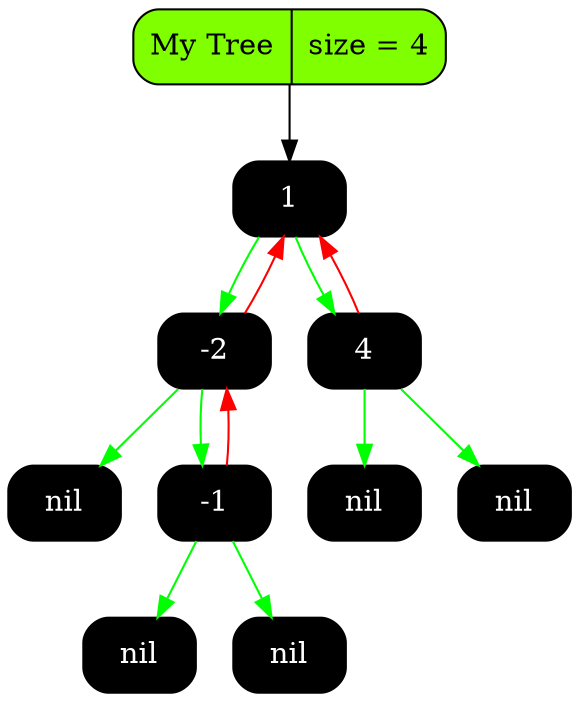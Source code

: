 digraph Tree
{
   rankdir = HR;
   node[fontsize=14];
   edge[color="black",fontcolor="blue",fontsize=12];
   tree[shape = Mrecord, style = filled, fillcolor = "chartreuse1", label = "My Tree | size = 4"];
   "0x55c5a33faf00"[shape = Mrecord, style = filled, fontcolor = "white", fillcolor = "black",   label = " <value> 1"];
  "0x55c5a33faf00" -> "0x55c5a33fb640" [color = "green"];
  "0x55c5a33fb640" -> "0x55c5a33faf00" [color = "red"];
  "0x55c5a33faf00" -> "0x55c5a33fb1f0" [color = "green"];
  "0x55c5a33fb1f0" -> "0x55c5a33faf00" [color = "red"];
   "0x55c5a33fb640"[shape = Mrecord, style = filled, fontcolor = "white", fillcolor = "black",   label = " <value> -2"];
   "0x55c5a33fb640left"[shape = Mrecord, style = filled, fontcolor = "white", fillcolor = "black",   label = " <value> nil"];
  "0x55c5a33fb640" -> "0x55c5a33fb640left" [color = "green"];
  "0x55c5a33fb640" -> "0x55c5a33fb680" [color = "green"];
  "0x55c5a33fb680" -> "0x55c5a33fb640" [color = "red"];
   "0x55c5a33fb680"[shape = Mrecord, style = filled, fontcolor = "white", fillcolor = "black",   label = " <value> -1"];
   "0x55c5a33fb680left"[shape = Mrecord, style = filled, fontcolor = "white", fillcolor = "black",   label = " <value> nil"];
  "0x55c5a33fb680" -> "0x55c5a33fb680left" [color = "green"];
   "0x55c5a33fb680right"[shape = Mrecord, style = filled, fontcolor = "white", fillcolor = "black",   label = " <value> nil"];
  "0x55c5a33fb680" -> "0x55c5a33fb680right" [color = "green"];
   "0x55c5a33fb1f0"[shape = Mrecord, style = filled, fontcolor = "white", fillcolor = "black",   label = " <value> 4"];
   "0x55c5a33fb1f0left"[shape = Mrecord, style = filled, fontcolor = "white", fillcolor = "black",   label = " <value> nil"];
  "0x55c5a33fb1f0" -> "0x55c5a33fb1f0left" [color = "green"];
   "0x55c5a33fb1f0right"[shape = Mrecord, style = filled, fontcolor = "white", fillcolor = "black",   label = " <value> nil"];
  "0x55c5a33fb1f0" -> "0x55c5a33fb1f0right" [color = "green"];
   tree -> "0x55c5a33faf00" [color = "gray0"];
}